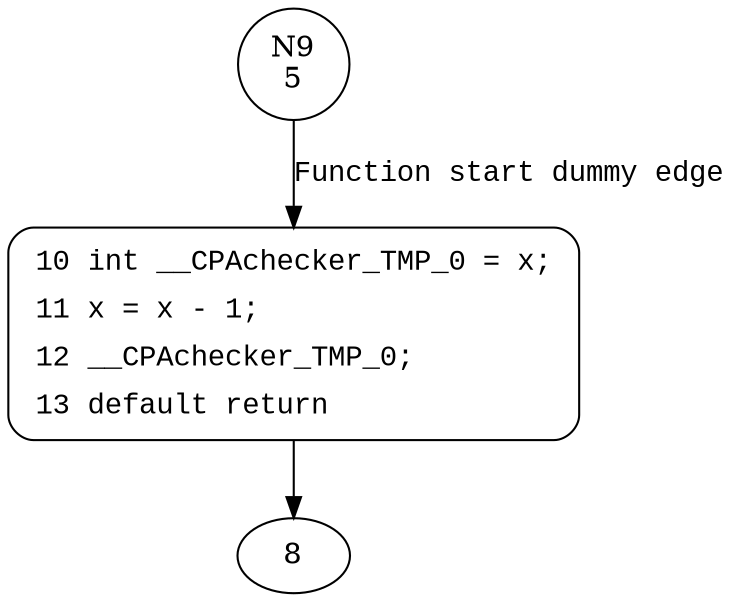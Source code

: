digraph foo {
9 [shape="circle" label="N9\n5"]
10 [shape="circle" label="N10\n4"]
10 [style="filled,bold" penwidth="1" fillcolor="white" fontname="Courier New" shape="Mrecord" label=<<table border="0" cellborder="0" cellpadding="3" bgcolor="white"><tr><td align="right">10</td><td align="left">int __CPAchecker_TMP_0 = x;</td></tr><tr><td align="right">11</td><td align="left">x = x - 1;</td></tr><tr><td align="right">12</td><td align="left">__CPAchecker_TMP_0;</td></tr><tr><td align="right">13</td><td align="left">default return</td></tr></table>>]
10 -> 8[label=""]
9 -> 10 [label="Function start dummy edge" fontname="Courier New"]
}